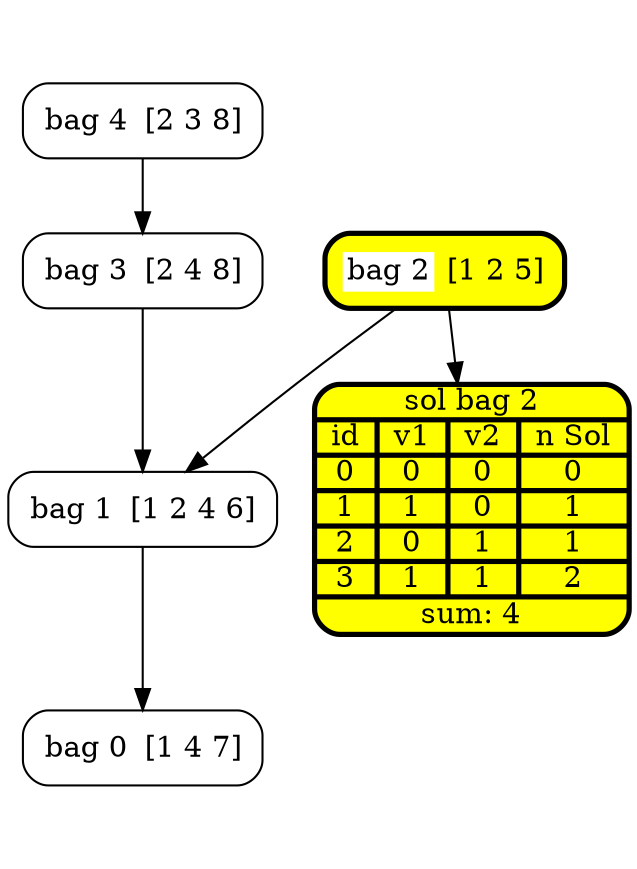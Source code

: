 strict digraph structs {
	graph [bb="0,0,258,336",
		dpi=250,
		margin="0,0.5"
	];
	node [fillcolor=white,
		label="\N",
		margin="0.11,0.01",
		shape=box,
		style="rounded,filled"
	];
	"bag 0"	[height=0.5,
		label=<<TABLE BORDER="0" CELLBORDER="0" CELLSPACING="0">
              <TR><TD BGCOLOR="white">bag 0</TD><TD PORT="anchor"></TD><TD>[1 4 7]</TD></TR></TABLE>>,
		penwidth=1.0,
		pos="53.5,18",
		width=1.3333];
	"bag 1"	[height=0.5,
		label=<<TABLE BORDER="0" CELLBORDER="0" CELLSPACING="0">
              <TR><TD BGCOLOR="white">bag 1</TD><TD PORT="anchor"></TD><TD>[1 2 4 6]</TD></TR></TABLE>>,
		penwidth=1.0,
		pos="53.5,132",
		width=1.4861];
	"bag 1" -> "bag 0"	[pos="e,53.5,36.17 53.5,113.99 53.5,96.063 53.5,67.555 53.5,46.442"];
	"bag 2"	[fillcolor=yellow,
		height=0.5,
		label=<<TABLE BORDER="0" CELLBORDER="0" CELLSPACING="0">
              <TR><TD BGCOLOR="white">bag 2</TD><TD PORT="anchor"></TD><TD>[1 2 5]</TD></TR></TABLE>>,
		penwidth=2.5,
		pos="179.5,246",
		width=1.3333];
	"bag 2" -> "bag 1"	[pos="e,71.189,150.04 158.55,227.85 146.18,217.6 130.29,204.24 116.5,192 103.84,180.76 90.093,167.96 78.677,157.16"];
	sol2	[fillcolor=yellow,
		height=1.6667,
		label="{sol bag 2|{{id|0|1|2|3}|{v1|0|1|0|1}|{v2|0|0|1|1}|{n Sol|0|1|1|2}}|sum: 4}",
		penwidth=2.5,
		pos="191.5,132",
		rects="125,174.5,258,191.5 125,157.5,152,174.5 125,140.5,152,157.5 125,123.5,152,140.5 125,106.5,152,123.5 125,89.5,152,106.5 152,157.5,\
182,174.5 152,140.5,182,157.5 152,123.5,182,140.5 152,106.5,182,123.5 152,89.5,182,106.5 182,157.5,212,174.5 182,140.5,212,157.5 \
182,123.5,212,140.5 182,106.5,212,123.5 182,89.5,212,106.5 212,157.5,258,174.5 212,140.5,258,157.5 212,123.5,258,140.5 212,106.5,\
258,123.5 212,89.5,258,106.5 125,72.5,258,89.5",
		shape=record,
		width=1.8472];
	"bag 2" -> sol2	[pos="e,185.22,191.58 181.32,227.99 182.11,220.63 183.09,211.49 184.13,201.81"];
	"bag 3"	[height=0.5,
		label=<<TABLE BORDER="0" CELLBORDER="0" CELLSPACING="0">
              <TR><TD BGCOLOR="white">bag 3</TD><TD PORT="anchor"></TD><TD>[2 4 8]</TD></TR></TABLE>>,
		pos="53.5,246",
		width=1.3333];
	"bag 3" -> "bag 1"	[pos="e,53.5,150.17 53.5,227.99 53.5,210.06 53.5,181.56 53.5,160.44"];
	"bag 4"	[height=0.5,
		label=<<TABLE BORDER="0" CELLBORDER="0" CELLSPACING="0">
              <TR><TD BGCOLOR="white">bag 4</TD><TD PORT="anchor"></TD><TD>[2 3 8]</TD></TR></TABLE>>,
		pos="53.5,318",
		width=1.3333];
	"bag 4" -> "bag 3"	[pos="e,53.5,264.1 53.5,299.7 53.5,291.98 53.5,282.71 53.5,274.11"];
}
